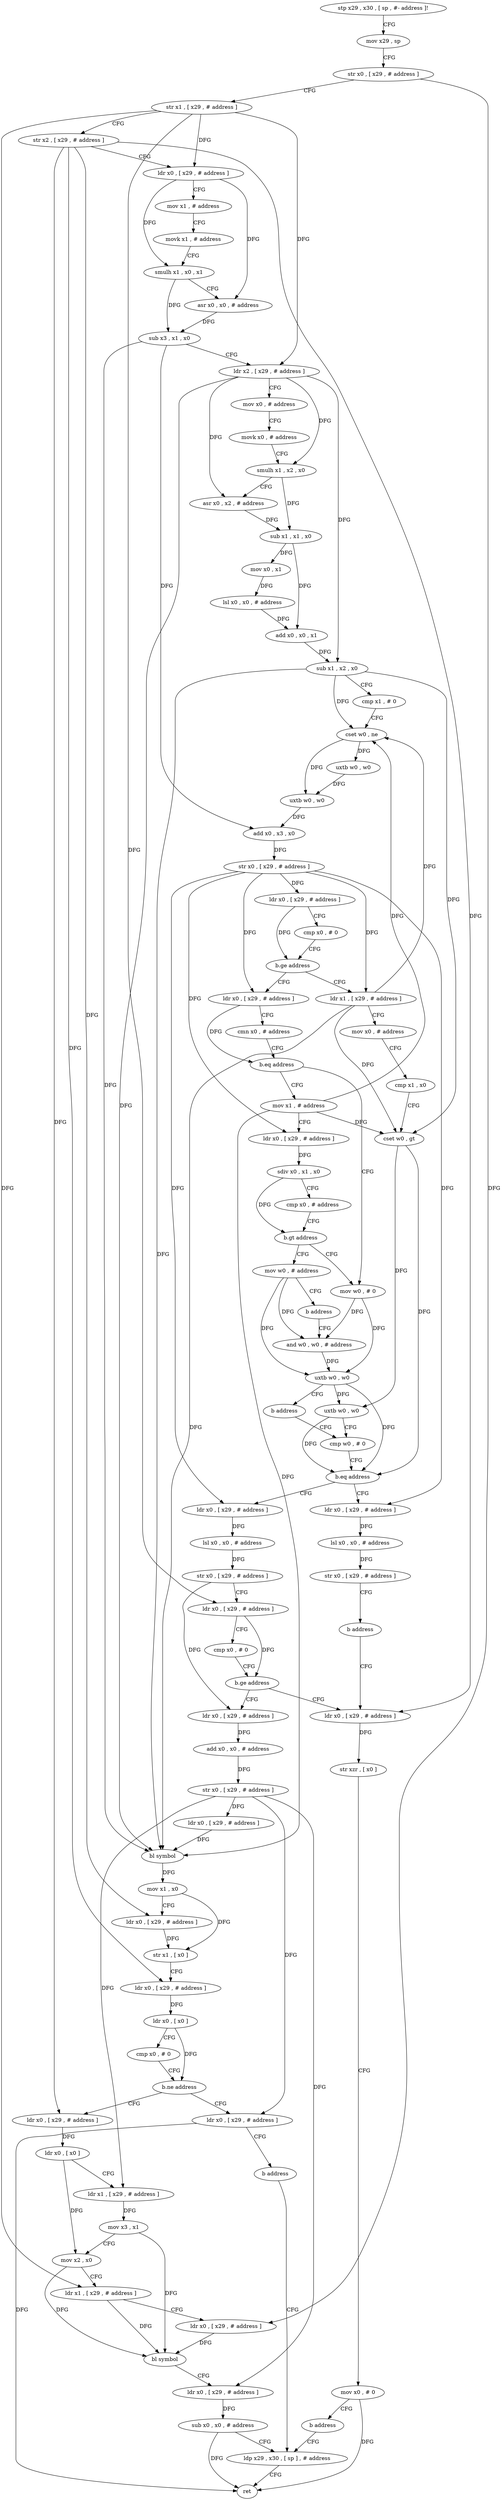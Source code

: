 digraph "func" {
"194660" [label = "stp x29 , x30 , [ sp , #- address ]!" ]
"194664" [label = "mov x29 , sp" ]
"194668" [label = "str x0 , [ x29 , # address ]" ]
"194672" [label = "str x1 , [ x29 , # address ]" ]
"194676" [label = "str x2 , [ x29 , # address ]" ]
"194680" [label = "ldr x0 , [ x29 , # address ]" ]
"194684" [label = "mov x1 , # address" ]
"194688" [label = "movk x1 , # address" ]
"194692" [label = "smulh x1 , x0 , x1" ]
"194696" [label = "asr x0 , x0 , # address" ]
"194700" [label = "sub x3 , x1 , x0" ]
"194704" [label = "ldr x2 , [ x29 , # address ]" ]
"194708" [label = "mov x0 , # address" ]
"194712" [label = "movk x0 , # address" ]
"194716" [label = "smulh x1 , x2 , x0" ]
"194720" [label = "asr x0 , x2 , # address" ]
"194724" [label = "sub x1 , x1 , x0" ]
"194728" [label = "mov x0 , x1" ]
"194732" [label = "lsl x0 , x0 , # address" ]
"194736" [label = "add x0 , x0 , x1" ]
"194740" [label = "sub x1 , x2 , x0" ]
"194744" [label = "cmp x1 , # 0" ]
"194748" [label = "cset w0 , ne" ]
"194752" [label = "uxtb w0 , w0" ]
"194756" [label = "uxtb w0 , w0" ]
"194760" [label = "add x0 , x3 , x0" ]
"194764" [label = "str x0 , [ x29 , # address ]" ]
"194768" [label = "ldr x0 , [ x29 , # address ]" ]
"194772" [label = "cmp x0 , # 0" ]
"194776" [label = "b.ge address" ]
"194836" [label = "ldr x1 , [ x29 , # address ]" ]
"194780" [label = "ldr x0 , [ x29 , # address ]" ]
"194840" [label = "mov x0 , # address" ]
"194844" [label = "cmp x1 , x0" ]
"194848" [label = "cset w0 , gt" ]
"194852" [label = "uxtb w0 , w0" ]
"194856" [label = "cmp w0 , # 0" ]
"194784" [label = "cmn x0 , # address" ]
"194788" [label = "b.eq address" ]
"194820" [label = "mov w0 , # 0" ]
"194792" [label = "mov x1 , # address" ]
"194880" [label = "ldr x0 , [ x29 , # address ]" ]
"194884" [label = "lsl x0 , x0 , # address" ]
"194888" [label = "str x0 , [ x29 , # address ]" ]
"194892" [label = "ldr x0 , [ x29 , # address ]" ]
"194896" [label = "cmp x0 , # 0" ]
"194900" [label = "b.ge address" ]
"194920" [label = "ldr x0 , [ x29 , # address ]" ]
"194904" [label = "ldr x0 , [ x29 , # address ]" ]
"194864" [label = "ldr x0 , [ x29 , # address ]" ]
"194868" [label = "lsl x0 , x0 , # address" ]
"194872" [label = "str x0 , [ x29 , # address ]" ]
"194876" [label = "b address" ]
"194824" [label = "and w0 , w0 , # address" ]
"194796" [label = "ldr x0 , [ x29 , # address ]" ]
"194800" [label = "sdiv x0 , x1 , x0" ]
"194804" [label = "cmp x0 , # address" ]
"194808" [label = "b.gt address" ]
"194812" [label = "mov w0 , # address" ]
"194924" [label = "add x0 , x0 , # address" ]
"194928" [label = "str x0 , [ x29 , # address ]" ]
"194932" [label = "ldr x0 , [ x29 , # address ]" ]
"194936" [label = "bl symbol" ]
"194940" [label = "mov x1 , x0" ]
"194944" [label = "ldr x0 , [ x29 , # address ]" ]
"194948" [label = "str x1 , [ x0 ]" ]
"194952" [label = "ldr x0 , [ x29 , # address ]" ]
"194956" [label = "ldr x0 , [ x0 ]" ]
"194960" [label = "cmp x0 , # 0" ]
"194964" [label = "b.ne address" ]
"194976" [label = "ldr x0 , [ x29 , # address ]" ]
"194968" [label = "ldr x0 , [ x29 , # address ]" ]
"194908" [label = "str xzr , [ x0 ]" ]
"194912" [label = "mov x0 , # 0" ]
"194916" [label = "b address" ]
"195016" [label = "ldp x29 , x30 , [ sp ] , # address" ]
"194860" [label = "b.eq address" ]
"194816" [label = "b address" ]
"194980" [label = "ldr x0 , [ x0 ]" ]
"194984" [label = "ldr x1 , [ x29 , # address ]" ]
"194988" [label = "mov x3 , x1" ]
"194992" [label = "mov x2 , x0" ]
"194996" [label = "ldr x1 , [ x29 , # address ]" ]
"195000" [label = "ldr x0 , [ x29 , # address ]" ]
"195004" [label = "bl symbol" ]
"195008" [label = "ldr x0 , [ x29 , # address ]" ]
"195012" [label = "sub x0 , x0 , # address" ]
"194972" [label = "b address" ]
"195020" [label = "ret" ]
"194828" [label = "uxtb w0 , w0" ]
"194832" [label = "b address" ]
"194660" -> "194664" [ label = "CFG" ]
"194664" -> "194668" [ label = "CFG" ]
"194668" -> "194672" [ label = "CFG" ]
"194668" -> "195000" [ label = "DFG" ]
"194672" -> "194676" [ label = "CFG" ]
"194672" -> "194680" [ label = "DFG" ]
"194672" -> "194704" [ label = "DFG" ]
"194672" -> "194892" [ label = "DFG" ]
"194672" -> "194996" [ label = "DFG" ]
"194676" -> "194680" [ label = "CFG" ]
"194676" -> "194944" [ label = "DFG" ]
"194676" -> "194952" [ label = "DFG" ]
"194676" -> "194904" [ label = "DFG" ]
"194676" -> "194976" [ label = "DFG" ]
"194680" -> "194684" [ label = "CFG" ]
"194680" -> "194692" [ label = "DFG" ]
"194680" -> "194696" [ label = "DFG" ]
"194684" -> "194688" [ label = "CFG" ]
"194688" -> "194692" [ label = "CFG" ]
"194692" -> "194696" [ label = "CFG" ]
"194692" -> "194700" [ label = "DFG" ]
"194696" -> "194700" [ label = "DFG" ]
"194700" -> "194704" [ label = "CFG" ]
"194700" -> "194760" [ label = "DFG" ]
"194700" -> "194936" [ label = "DFG" ]
"194704" -> "194708" [ label = "CFG" ]
"194704" -> "194716" [ label = "DFG" ]
"194704" -> "194720" [ label = "DFG" ]
"194704" -> "194740" [ label = "DFG" ]
"194704" -> "194936" [ label = "DFG" ]
"194708" -> "194712" [ label = "CFG" ]
"194712" -> "194716" [ label = "CFG" ]
"194716" -> "194720" [ label = "CFG" ]
"194716" -> "194724" [ label = "DFG" ]
"194720" -> "194724" [ label = "DFG" ]
"194724" -> "194728" [ label = "DFG" ]
"194724" -> "194736" [ label = "DFG" ]
"194728" -> "194732" [ label = "DFG" ]
"194732" -> "194736" [ label = "DFG" ]
"194736" -> "194740" [ label = "DFG" ]
"194740" -> "194744" [ label = "CFG" ]
"194740" -> "194748" [ label = "DFG" ]
"194740" -> "194848" [ label = "DFG" ]
"194740" -> "194936" [ label = "DFG" ]
"194744" -> "194748" [ label = "CFG" ]
"194748" -> "194752" [ label = "DFG" ]
"194748" -> "194756" [ label = "DFG" ]
"194752" -> "194756" [ label = "DFG" ]
"194756" -> "194760" [ label = "DFG" ]
"194760" -> "194764" [ label = "DFG" ]
"194764" -> "194768" [ label = "DFG" ]
"194764" -> "194836" [ label = "DFG" ]
"194764" -> "194780" [ label = "DFG" ]
"194764" -> "194796" [ label = "DFG" ]
"194764" -> "194880" [ label = "DFG" ]
"194764" -> "194864" [ label = "DFG" ]
"194768" -> "194772" [ label = "CFG" ]
"194768" -> "194776" [ label = "DFG" ]
"194772" -> "194776" [ label = "CFG" ]
"194776" -> "194836" [ label = "CFG" ]
"194776" -> "194780" [ label = "CFG" ]
"194836" -> "194840" [ label = "CFG" ]
"194836" -> "194748" [ label = "DFG" ]
"194836" -> "194848" [ label = "DFG" ]
"194836" -> "194936" [ label = "DFG" ]
"194780" -> "194784" [ label = "CFG" ]
"194780" -> "194788" [ label = "DFG" ]
"194840" -> "194844" [ label = "CFG" ]
"194844" -> "194848" [ label = "CFG" ]
"194848" -> "194852" [ label = "DFG" ]
"194848" -> "194860" [ label = "DFG" ]
"194852" -> "194856" [ label = "CFG" ]
"194852" -> "194860" [ label = "DFG" ]
"194856" -> "194860" [ label = "CFG" ]
"194784" -> "194788" [ label = "CFG" ]
"194788" -> "194820" [ label = "CFG" ]
"194788" -> "194792" [ label = "CFG" ]
"194820" -> "194824" [ label = "DFG" ]
"194820" -> "194828" [ label = "DFG" ]
"194792" -> "194796" [ label = "CFG" ]
"194792" -> "194748" [ label = "DFG" ]
"194792" -> "194848" [ label = "DFG" ]
"194792" -> "194936" [ label = "DFG" ]
"194880" -> "194884" [ label = "DFG" ]
"194884" -> "194888" [ label = "DFG" ]
"194888" -> "194892" [ label = "CFG" ]
"194888" -> "194920" [ label = "DFG" ]
"194892" -> "194896" [ label = "CFG" ]
"194892" -> "194900" [ label = "DFG" ]
"194896" -> "194900" [ label = "CFG" ]
"194900" -> "194920" [ label = "CFG" ]
"194900" -> "194904" [ label = "CFG" ]
"194920" -> "194924" [ label = "DFG" ]
"194904" -> "194908" [ label = "DFG" ]
"194864" -> "194868" [ label = "DFG" ]
"194868" -> "194872" [ label = "DFG" ]
"194872" -> "194876" [ label = "CFG" ]
"194876" -> "194904" [ label = "CFG" ]
"194824" -> "194828" [ label = "DFG" ]
"194796" -> "194800" [ label = "DFG" ]
"194800" -> "194804" [ label = "CFG" ]
"194800" -> "194808" [ label = "DFG" ]
"194804" -> "194808" [ label = "CFG" ]
"194808" -> "194820" [ label = "CFG" ]
"194808" -> "194812" [ label = "CFG" ]
"194812" -> "194816" [ label = "CFG" ]
"194812" -> "194824" [ label = "DFG" ]
"194812" -> "194828" [ label = "DFG" ]
"194924" -> "194928" [ label = "DFG" ]
"194928" -> "194932" [ label = "DFG" ]
"194928" -> "194984" [ label = "DFG" ]
"194928" -> "195008" [ label = "DFG" ]
"194928" -> "194968" [ label = "DFG" ]
"194932" -> "194936" [ label = "DFG" ]
"194936" -> "194940" [ label = "DFG" ]
"194940" -> "194944" [ label = "CFG" ]
"194940" -> "194948" [ label = "DFG" ]
"194944" -> "194948" [ label = "DFG" ]
"194948" -> "194952" [ label = "CFG" ]
"194952" -> "194956" [ label = "DFG" ]
"194956" -> "194960" [ label = "CFG" ]
"194956" -> "194964" [ label = "DFG" ]
"194960" -> "194964" [ label = "CFG" ]
"194964" -> "194976" [ label = "CFG" ]
"194964" -> "194968" [ label = "CFG" ]
"194976" -> "194980" [ label = "DFG" ]
"194968" -> "194972" [ label = "CFG" ]
"194968" -> "195020" [ label = "DFG" ]
"194908" -> "194912" [ label = "CFG" ]
"194912" -> "194916" [ label = "CFG" ]
"194912" -> "195020" [ label = "DFG" ]
"194916" -> "195016" [ label = "CFG" ]
"195016" -> "195020" [ label = "CFG" ]
"194860" -> "194880" [ label = "CFG" ]
"194860" -> "194864" [ label = "CFG" ]
"194816" -> "194824" [ label = "CFG" ]
"194980" -> "194984" [ label = "CFG" ]
"194980" -> "194992" [ label = "DFG" ]
"194984" -> "194988" [ label = "DFG" ]
"194988" -> "194992" [ label = "CFG" ]
"194988" -> "195004" [ label = "DFG" ]
"194992" -> "194996" [ label = "CFG" ]
"194992" -> "195004" [ label = "DFG" ]
"194996" -> "195000" [ label = "CFG" ]
"194996" -> "195004" [ label = "DFG" ]
"195000" -> "195004" [ label = "DFG" ]
"195004" -> "195008" [ label = "CFG" ]
"195008" -> "195012" [ label = "DFG" ]
"195012" -> "195016" [ label = "CFG" ]
"195012" -> "195020" [ label = "DFG" ]
"194972" -> "195016" [ label = "CFG" ]
"194828" -> "194832" [ label = "CFG" ]
"194828" -> "194852" [ label = "DFG" ]
"194828" -> "194860" [ label = "DFG" ]
"194832" -> "194856" [ label = "CFG" ]
}
